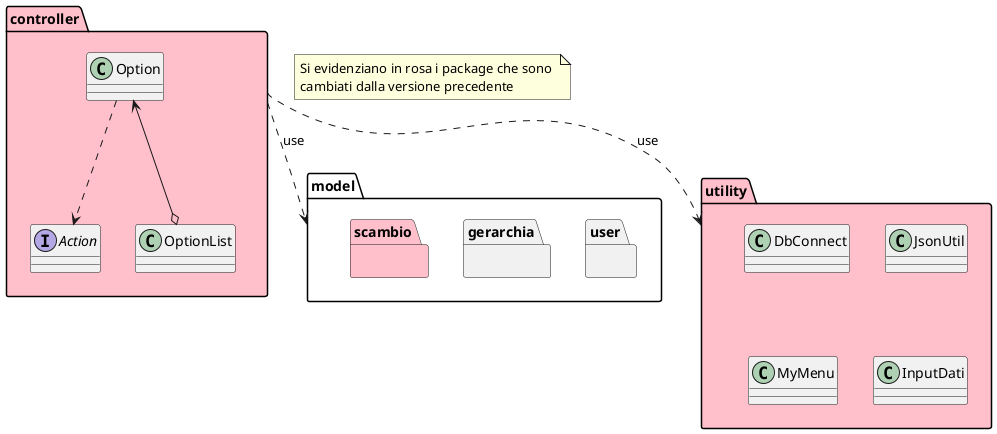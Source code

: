 @startuml package

note as n1
    Si evidenziano in rosa i package che sono 
    cambiati dalla versione precedente
end note

package controller #Pink{
    interface Action{}
    class Option{}
    class OptionList{}
    Option <--o OptionList
    Option ..> Action
}

package model{
    package user {}
    package gerarchia{}
    package scambio #Pink {}
}
package utility #Pink{
    class DbConnect {}
    class JsonUtil{}
    class MyMenu{}
    class InputDati{}
}



controller ..> model: use
controller ..> utility: use

@enduml